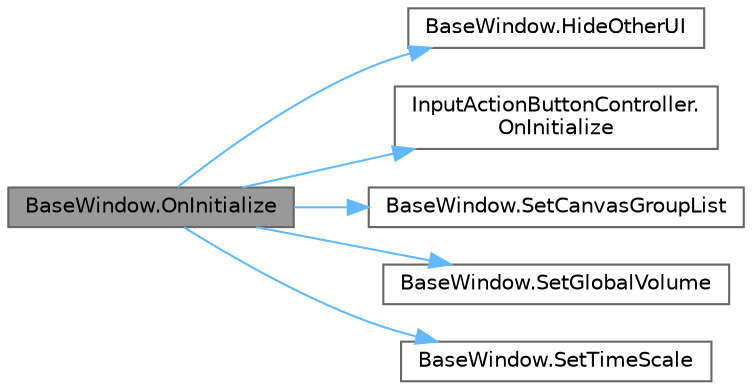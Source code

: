 digraph "BaseWindow.OnInitialize"
{
 // LATEX_PDF_SIZE
  bgcolor="transparent";
  edge [fontname=Helvetica,fontsize=10,labelfontname=Helvetica,labelfontsize=10];
  node [fontname=Helvetica,fontsize=10,shape=box,height=0.2,width=0.4];
  rankdir="LR";
  Node1 [id="Node000001",label="BaseWindow.OnInitialize",height=0.2,width=0.4,color="gray40", fillcolor="grey60", style="filled", fontcolor="black",tooltip=" "];
  Node1 -> Node2 [id="edge1_Node000001_Node000002",color="steelblue1",style="solid",tooltip=" "];
  Node2 [id="Node000002",label="BaseWindow.HideOtherUI",height=0.2,width=0.4,color="grey40", fillcolor="white", style="filled",URL="$class_base_window.html#ae7b5a71489d7a4b4e5d3a400bfce1194",tooltip=" "];
  Node1 -> Node3 [id="edge2_Node000001_Node000003",color="steelblue1",style="solid",tooltip=" "];
  Node3 [id="Node000003",label="InputActionButtonController.\lOnInitialize",height=0.2,width=0.4,color="grey40", fillcolor="white", style="filled",URL="$class_input_action_button_controller.html#ade9207f83fe8c4113e9a69e166697405",tooltip="実行処理"];
  Node1 -> Node4 [id="edge3_Node000001_Node000004",color="steelblue1",style="solid",tooltip=" "];
  Node4 [id="Node000004",label="BaseWindow.SetCanvasGroupList",height=0.2,width=0.4,color="grey40", fillcolor="white", style="filled",URL="$class_base_window.html#a739390c55185a27d2546ede4b13e5335",tooltip=" "];
  Node1 -> Node5 [id="edge4_Node000001_Node000005",color="steelblue1",style="solid",tooltip=" "];
  Node5 [id="Node000005",label="BaseWindow.SetGlobalVolume",height=0.2,width=0.4,color="grey40", fillcolor="white", style="filled",URL="$class_base_window.html#a649dc092245213ebfb46e9db28dfa5fd",tooltip=" "];
  Node1 -> Node6 [id="edge5_Node000001_Node000006",color="steelblue1",style="solid",tooltip=" "];
  Node6 [id="Node000006",label="BaseWindow.SetTimeScale",height=0.2,width=0.4,color="grey40", fillcolor="white", style="filled",URL="$class_base_window.html#a785cd5968c10a476229d1df761ccd3ae",tooltip=" "];
}
